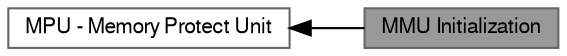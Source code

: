 digraph "MMU Initialization"
{
 // LATEX_PDF_SIZE
  bgcolor="transparent";
  edge [fontname=FreeSans,fontsize=10,labelfontname=FreeSans,labelfontsize=10];
  node [fontname=FreeSans,fontsize=10,shape=box,height=0.2,width=0.4];
  rankdir=LR;
  Node1 [label="MMU Initialization",height=0.2,width=0.4,color="gray40", fillcolor="grey60", style="filled", fontcolor="black",tooltip=" "];
  Node2 [label="MPU - Memory Protect Unit",height=0.2,width=0.4,color="grey40", fillcolor="white", style="filled",URL="$group__sam__drivers__mpu__group.html",tooltip=" "];
  Node2->Node1 [shape=plaintext, dir="back", style="solid"];
}
